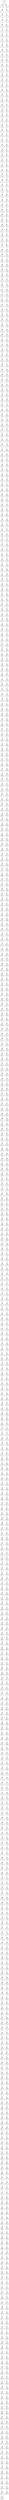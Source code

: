 digraph { 0 -> 1;
0 -> 2;
1 -> 3;
2 -> 4;
3 -> 5;
4 -> 6;
5 -> 7;
6 -> 8;
7 -> 9;
8 -> 10;
9 -> 11;
10 -> 12;
11 -> 13;
12 -> 14;
13 -> 15;
14 -> 16;
15 -> 17;
16 -> 18;
17 -> 19;
18 -> 20;
19 -> 21;
20 -> 22;
21 -> 23;
22 -> 24;
23 -> 25;
24 -> 26;
25 -> 27;
26 -> 28;
27 -> 29;
28 -> 30;
29 -> 31;
30 -> 32;
31 -> 33;
32 -> 34;
33 -> 35;
34 -> 36;
35 -> 37;
36 -> 38;
37 -> 39;
38 -> 40;
39 -> 41;
40 -> 42;
41 -> 43;
42 -> 44;
43 -> 45;
44 -> 46;
45 -> 47;
46 -> 48;
47 -> 49;
48 -> 50;
49 -> 51;
50 -> 52;
51 -> 53;
52 -> 54;
53 -> 55;
54 -> 56;
55 -> 57;
56 -> 58;
57 -> 59;
58 -> 60;
59 -> 61;
60 -> 62;
61 -> 63;
62 -> 64;
63 -> 65;
64 -> 66;
65 -> 67;
66 -> 68;
67 -> 69;
68 -> 70;
69 -> 71;
70 -> 72;
71 -> 73;
72 -> 74;
73 -> 75;
74 -> 76;
75 -> 77;
76 -> 78;
77 -> 79;
78 -> 80;
79 -> 81;
80 -> 82;
81 -> 83;
82 -> 84;
83 -> 85;
84 -> 86;
85 -> 87;
86 -> 88;
87 -> 89;
88 -> 90;
89 -> 91;
90 -> 92;
91 -> 93;
92 -> 94;
93 -> 95;
94 -> 96;
95 -> 97;
96 -> 98;
97 -> 99;
98 -> 100;
99 -> 101;
100 -> 102;
101 -> 103;
102 -> 104;
103 -> 105;
104 -> 106;
105 -> 107;
106 -> 108;
107 -> 109;
108 -> 110;
109 -> 111;
110 -> 112;
111 -> 113;
112 -> 114;
113 -> 115;
114 -> 116;
115 -> 117;
116 -> 118;
117 -> 119;
118 -> 120;
119 -> 121;
120 -> 122;
121 -> 123;
122 -> 124;
123 -> 125;
124 -> 126;
125 -> 127;
126 -> 128;
127 -> 129;
128 -> 130;
129 -> 131;
130 -> 132;
131 -> 133;
132 -> 134;
133 -> 135;
134 -> 136;
135 -> 137;
136 -> 138;
137 -> 139;
138 -> 140;
139 -> 141;
140 -> 142;
141 -> 143;
142 -> 144;
143 -> 145;
144 -> 146;
145 -> 147;
146 -> 148;
147 -> 149;
148 -> 150;
149 -> 151;
150 -> 152;
151 -> 153;
152 -> 154;
153 -> 155;
154 -> 156;
155 -> 157;
156 -> 158;
157 -> 159;
158 -> 160;
159 -> 161;
160 -> 162;
161 -> 163;
162 -> 164;
163 -> 165;
164 -> 166;
165 -> 167;
166 -> 168;
167 -> 169;
168 -> 170;
169 -> 171;
170 -> 172;
171 -> 173;
172 -> 174;
173 -> 175;
174 -> 176;
175 -> 177;
176 -> 178;
177 -> 179;
178 -> 180;
179 -> 181;
180 -> 182;
181 -> 183;
182 -> 184;
183 -> 185;
184 -> 186;
185 -> 187;
186 -> 188;
187 -> 189;
188 -> 190;
189 -> 191;
190 -> 192;
191 -> 193;
192 -> 194;
193 -> 195;
194 -> 196;
195 -> 197;
196 -> 198;
197 -> 199;
198 -> 200;
199 -> 201;
200 -> 202;
201 -> 203;
202 -> 204;
203 -> 205;
204 -> 206;
205 -> 207;
206 -> 208;
207 -> 209;
208 -> 210;
209 -> 211;
210 -> 212;
211 -> 213;
212 -> 214;
213 -> 215;
214 -> 216;
215 -> 217;
216 -> 218;
217 -> 219;
218 -> 220;
219 -> 221;
220 -> 222;
221 -> 223;
222 -> 224;
223 -> 225;
224 -> 226;
225 -> 227;
226 -> 228;
227 -> 229;
228 -> 230;
229 -> 231;
230 -> 232;
231 -> 233;
232 -> 234;
233 -> 235;
234 -> 236;
235 -> 237;
236 -> 238;
237 -> 239;
238 -> 240;
239 -> 241;
240 -> 242;
241 -> 243;
242 -> 244;
243 -> 245;
244 -> 246;
245 -> 247;
246 -> 248;
247 -> 249;
248 -> 250;
249 -> 251;
250 -> 252;
251 -> 253;
252 -> 254;
253 -> 255;
254 -> 256;
255 -> 257;
256 -> 258;
257 -> 259;
258 -> 260;
259 -> 261;
260 -> 262;
261 -> 263;
262 -> 264;
263 -> 265;
264 -> 266;
265 -> 267;
266 -> 268;
267 -> 269;
268 -> 270;
269 -> 271;
270 -> 272;
271 -> 273;
272 -> 274;
273 -> 275;
274 -> 276;
275 -> 277;
276 -> 278;
277 -> 279;
278 -> 280;
279 -> 281;
280 -> 282;
281 -> 283;
282 -> 284;
283 -> 285;
284 -> 286;
285 -> 287;
286 -> 288;
287 -> 289;
288 -> 290;
289 -> 291;
290 -> 292;
291 -> 293;
292 -> 294;
293 -> 295;
294 -> 296;
295 -> 297;
296 -> 298;
297 -> 299;
298 -> 300;
299 -> 301;
300 -> 302;
301 -> 303;
302 -> 304;
303 -> 305;
304 -> 306;
305 -> 307;
306 -> 308;
307 -> 309;
308 -> 310;
309 -> 311;
310 -> 312;
311 -> 313;
312 -> 314;
313 -> 315;
314 -> 316;
315 -> 317;
316 -> 318;
317 -> 319;
318 -> 320;
319 -> 321;
320 -> 322;
321 -> 323;
322 -> 324;
323 -> 325;
324 -> 326;
325 -> 327;
326 -> 328;
327 -> 329;
328 -> 330;
329 -> 331;
330 -> 332;
331 -> 333;
332 -> 334;
333 -> 335;
334 -> 336;
335 -> 337;
336 -> 338;
337 -> 339;
338 -> 340;
339 -> 341;
340 -> 342;
341 -> 343;
342 -> 344;
343 -> 345;
344 -> 346;
345 -> 347;
346 -> 348;
347 -> 349;
348 -> 350;
349 -> 351;
350 -> 352;
351 -> 353;
352 -> 354;
353 -> 355;
354 -> 356;
355 -> 357;
356 -> 358;
357 -> 359;
358 -> 360;
359 -> 361;
360 -> 362;
361 -> 363;
362 -> 364;
363 -> 365;
364 -> 366;
365 -> 367;
366 -> 368;
367 -> 369;
368 -> 370;
369 -> 371;
370 -> 372;
371 -> 373;
372 -> 374;
373 -> 375;
374 -> 376;
375 -> 377;
376 -> 378;
377 -> 379;
378 -> 380;
379 -> 381;
380 -> 382;
381 -> 383;
382 -> 384;
383 -> 385;
384 -> 386;
385 -> 387;
386 -> 388;
387 -> 389;
388 -> 390;
389 -> 391;
390 -> 392;
391 -> 393;
392 -> 394;
393 -> 395;
394 -> 396;
395 -> 397;
396 -> 398;
397 -> 399;
398 -> 400;
399 -> 401;
400 -> 402;
401 -> 403;
402 -> 404;
403 -> 405;
404 -> 406;
405 -> 407;
406 -> 408;
407 -> 409;
408 -> 410;
409 -> 411;
410 -> 412;
411 -> 413;
412 -> 414;
413 -> 415;
414 -> 416;
415 -> 417;
416 -> 418;
417 -> 419;
418 -> 420;
419 -> 421;
420 -> 422;
421 -> 423;
422 -> 424;
423 -> 425;
424 -> 426;
425 -> 427;
426 -> 428;
427 -> 429;
428 -> 430;
429 -> 431;
430 -> 432;
431 -> 433;
432 -> 434;
433 -> 435;
434 -> 436;
435 -> 437;
436 -> 438;
437 -> 439;
438 -> 440;
439 -> 441;
440 -> 442;
441 -> 443;
442 -> 444;
443 -> 445;
444 -> 446;
445 -> 447;
446 -> 448;
447 -> 449;
448 -> 450;
449 -> 451;
450 -> 452;
451 -> 453;
452 -> 454;
453 -> 455;
454 -> 456;
455 -> 457;
456 -> 458;
457 -> 459;
458 -> 460;
459 -> 461;
460 -> 462;
461 -> 463;
462 -> 464;
463 -> 465;
464 -> 466;
465 -> 467;
466 -> 468;
467 -> 469;
468 -> 470;
469 -> 471;
470 -> 472;
471 -> 473;
472 -> 474;
473 -> 475;
474 -> 476;
475 -> 477;
476 -> 478;
477 -> 479;
478 -> 480;
479 -> 481;
480 -> 482;
481 -> 483;
482 -> 484;
483 -> 485;
484 -> 486;
485 -> 487;
486 -> 488;
487 -> 489;
488 -> 490;
489 -> 491;
490 -> 492;
491 -> 493;
492 -> 494;
493 -> 495;
494 -> 496;
495 -> 497;
496 -> 498;
497 -> 499;
498 -> 500;
499 -> 501;
500 -> 502;
501 -> 503;
502 -> 504;
503 -> 505;
504 -> 506;
505 -> 507;
506 -> 508;
507 -> 509;
508 -> 510;
509 -> 511;
510 -> 512;
511 -> 513;
512 -> 514;
513 -> 515;
514 -> 516;
515 -> 517;
516 -> 518;
517 -> 519;
518 -> 520;
519 -> 521;
520 -> 522;
521 -> 523;
522 -> 524;
523 -> 525;
524 -> 526;
525 -> 527;
526 -> 528;
527 -> 529;
528 -> 530;
529 -> 531;
530 -> 532;
531 -> 533;
532 -> 534;
533 -> 535;
534 -> 536;
535 -> 537;
536 -> 538;
537 -> 539;
538 -> 540;
539 -> 541;
540 -> 542;
541 -> 543;
542 -> 544;
543 -> 545;
544 -> 546;
545 -> 547;
546 -> 548;
547 -> 549;
548 -> 550;
549 -> 551;
550 -> 552;
551 -> 553;
552 -> 554;
553 -> 555;
554 -> 556;
555 -> 557;
556 -> 558;
557 -> 559;
558 -> 560;
559 -> 561;
560 -> 562;
561 -> 563;
562 -> 564;
563 -> 565;
564 -> 566;
565 -> 567;
566 -> 568;
567 -> 569;
568 -> 570;
569 -> 571;
570 -> 572;
571 -> 573;
572 -> 574;
573 -> 575;
574 -> 576;
575 -> 577;
576 -> 578;
577 -> 579;
578 -> 580;
579 -> 581;
580 -> 582;
581 -> 583;
582 -> 584;
583 -> 585;
584 -> 586;
585 -> 587;
586 -> 588;
587 -> 589;
588 -> 590;
589 -> 591;
590 -> 592;
591 -> 593;
592 -> 594;
593 -> 595;
594 -> 596;
595 -> 597;
596 -> 598;
597 -> 599;
598 -> 600;
599 -> 601;
600 -> 602;
601 -> 603;
602 -> 604;
603 -> 605;
604 -> 606;
605 -> 607;
606 -> 608;
607 -> 609;
608 -> 610;
609 -> 611;
610 -> 612;
611 -> 613;
612 -> 614;
613 -> 615;
614 -> 616;
615 -> 617;
616 -> 618;
617 -> 619;
618 -> 620;
619 -> 621;
620 -> 622;
621 -> 623;
622 -> 624;
623 -> 625;
624 -> 626;
625 -> 627;
626 -> 628;
627 -> 629;
628 -> 630;
629 -> 631;
630 -> 632;
631 -> 633;
632 -> 634;
633 -> 635;
634 -> 636;
635 -> 637;
636 -> 638;
637 -> 639;
638 -> 640;
639 -> 641;
640 -> 642;
641 -> 643;
642 -> 644;
643 -> 645;
644 -> 646;
645 -> 647;
646 -> 648;
647 -> 649;
648 -> 650;
649 -> 651;
650 -> 652;
651 -> 653;
652 -> 654;
653 -> 655;
654 -> 656;
655 -> 657;
656 -> 658;
657 -> 659;
658 -> 660;
659 -> 661;
660 -> 662;
661 -> 663;
662 -> 664;
663 -> 665;
664 -> 666;
665 -> 667;
666 -> 668;
667 -> 669;
668 -> 670;
669 -> 671;
670 -> 672;
671 -> 673;
672 -> 674;
673 -> 675;
674 -> 676;
675 -> 677;
676 -> 678;
677 -> 679;
678 -> 680;
679 -> 681;
680 -> 682;
681 -> 683;
682 -> 684;
683 -> 685;
684 -> 686;
685 -> 687;
686 -> 688;
687 -> 689;
688 -> 690;
689 -> 691;
690 -> 692;
691 -> 693;
692 -> 694;
693 -> 695;
694 -> 696;
695 -> 697;
696 -> 698;
697 -> 699;
698 -> 700;
699 -> 701;
700 -> 702;
701 -> 703;
702 -> 704;
703 -> 705;
704 -> 706;
705 -> 707;
706 -> 708;
707 -> 709;
708 -> 710;
709 -> 711;
710 -> 712;
711 -> 713;
712 -> 714;
713 -> 715;
714 -> 716;
715 -> 717;
716 -> 718;
717 -> 719;
718 -> 720;
719 -> 721;
720 -> 722;
721 -> 723;
722 -> 724;
723 -> 725;
724 -> 726;
725 -> 727;
726 -> 728;
727 -> 729;
728 -> 730;
729 -> 731;
730 -> 732;
731 -> 733;
732 -> 734;
733 -> 735;
734 -> 736;
735 -> 737;
736 -> 738;
737 -> 739;
738 -> 740;
739 -> 741;
740 -> 742;
741 -> 743;
742 -> 744;
743 -> 745;
744 -> 746;
745 -> 747;
746 -> 748;
747 -> 749;
748 -> 750;
749 -> 751;
750 -> 752;
751 -> 753;
752 -> 754;
753 -> 755;
754 -> 756;
755 -> 757;
756 -> 758;
757 -> 759;
758 -> 760;
759 -> 761;
760 -> 762;
761 -> 763;
762 -> 764;
763 -> 765;
764 -> 766;
765 -> 767;
766 -> 768;
767 -> 769;
768 -> 770;
769 -> 771;
770 -> 772;
771 -> 773;
772 -> 774;
773 -> 775;
774 -> 776;
775 -> 777;
776 -> 778;
777 -> 779;
778 -> 780;
779 -> 781;
780 -> 782;
781 -> 783;
782 -> 784;
783 -> 785;
784 -> 786;
785 -> 787;
786 -> 788;
787 -> 789;
788 -> 790;
789 -> 791;
790 -> 792;
791 -> 793;
792 -> 794;
793 -> 795;
794 -> 796;
795 -> 797;
796 -> 798;
797 -> 799;
798 -> 800;
799 -> 801;
800 -> 802;
801 -> 803;
802 -> 804;
803 -> 805;
804 -> 806;
805 -> 807;
806 -> 808;
807 -> 809;
808 -> 810;
809 -> 811;
810 -> 812;
811 -> 813;
812 -> 814;
813 -> 815;
814 -> 816;
815 -> 817;
816 -> 818;
817 -> 819;
818 -> 820;
819 -> 821;
820 -> 822;
821 -> 823;
822 -> 824;
823 -> 825;
824 -> 826;
825 -> 827;
826 -> 828;
827 -> 829;
828 -> 830;
829 -> 831;
830 -> 832;
831 -> 833;
832 -> 834;
833 -> 835;
834 -> 836;
835 -> 837;
836 -> 838;
837 -> 839;
838 -> 840;
839 -> 841;
840 -> 842;
841 -> 843;
842 -> 844;
843 -> 845;
844 -> 846;
845 -> 847;
846 -> 848;
847 -> 849;
848 -> 850;
849 -> 851;
850 -> 852;
851 -> 853;
852 -> 854;
853 -> 855;
854 -> 856;
855 -> 857;
856 -> 858;
857 -> 859;
858 -> 860;
859 -> 861;
860 -> 862;
861 -> 863;
862 -> 864;
863 -> 865;
864 -> 866;
865 -> 867;
866 -> 868;
867 -> 869;
868 -> 870;
869 -> 871;
870 -> 872;
871 -> 873;
872 -> 874;
873 -> 875;
874 -> 876;
875 -> 877;
876 -> 878;
877 -> 879;
878 -> 880;
879 -> 881;
880 -> 882;
881 -> 883;
882 -> 884;
883 -> 885;
884 -> 886;
885 -> 887;
886 -> 888;
887 -> 889;
888 -> 890;
889 -> 891;
890 -> 892;
891 -> 893;
892 -> 894;
893 -> 895;
894 -> 896;
895 -> 897;
896 -> 898;
897 -> 899;
898 -> 900;
899 -> 901;
900 -> 902;
901 -> 903;
902 -> 904;
903 -> 905;
904 -> 906;
905 -> 907;
906 -> 908;
907 -> 909;
908 -> 910;
909 -> 911;
910 -> 912;
911 -> 913;
912 -> 914;
913 -> 915;
914 -> 916;
915 -> 917;
916 -> 918;
917 -> 919;
918 -> 920;
919 -> 921;
920 -> 922;
921 -> 923;
922 -> 924;
923 -> 925;
924 -> 926;
925 -> 927;
926 -> 928;
927 -> 929;
928 -> 930;
929 -> 931;
930 -> 932;
931 -> 933;
932 -> 934;
933 -> 935;
934 -> 936;
935 -> 937;
936 -> 938;
937 -> 939;
938 -> 940;
939 -> 941;
940 -> 942;
941 -> 943;
942 -> 944;
943 -> 945;
944 -> 946;
945 -> 947;
946 -> 948;
947 -> 949;
948 -> 950;
949 -> 951;
950 -> 952;
951 -> 953;
952 -> 954;
953 -> 955;
954 -> 956;
955 -> 957;
956 -> 958;
957 -> 959;
958 -> 960;
959 -> 961;
960 -> 962;
961 -> 963;
962 -> 964;
963 -> 965;
964 -> 966;
965 -> 967;
966 -> 968;
967 -> 969;
968 -> 970;
969 -> 971;
970 -> 972;
971 -> 973;
972 -> 974;
973 -> 975;
974 -> 976;
975 -> 977;
976 -> 978;
977 -> 979;
978 -> 980;
979 -> 981;
980 -> 982;
981 -> 983;
982 -> 984;
983 -> 985;
984 -> 986;
985 -> 987;
986 -> 988;
987 -> 989;
988 -> 990;
989 -> 991;
990 -> 992;
991 -> 993;
992 -> 994;
993 -> 995;
994 -> 996;
995 -> 997;
996 -> 998;
997 -> 999;
}